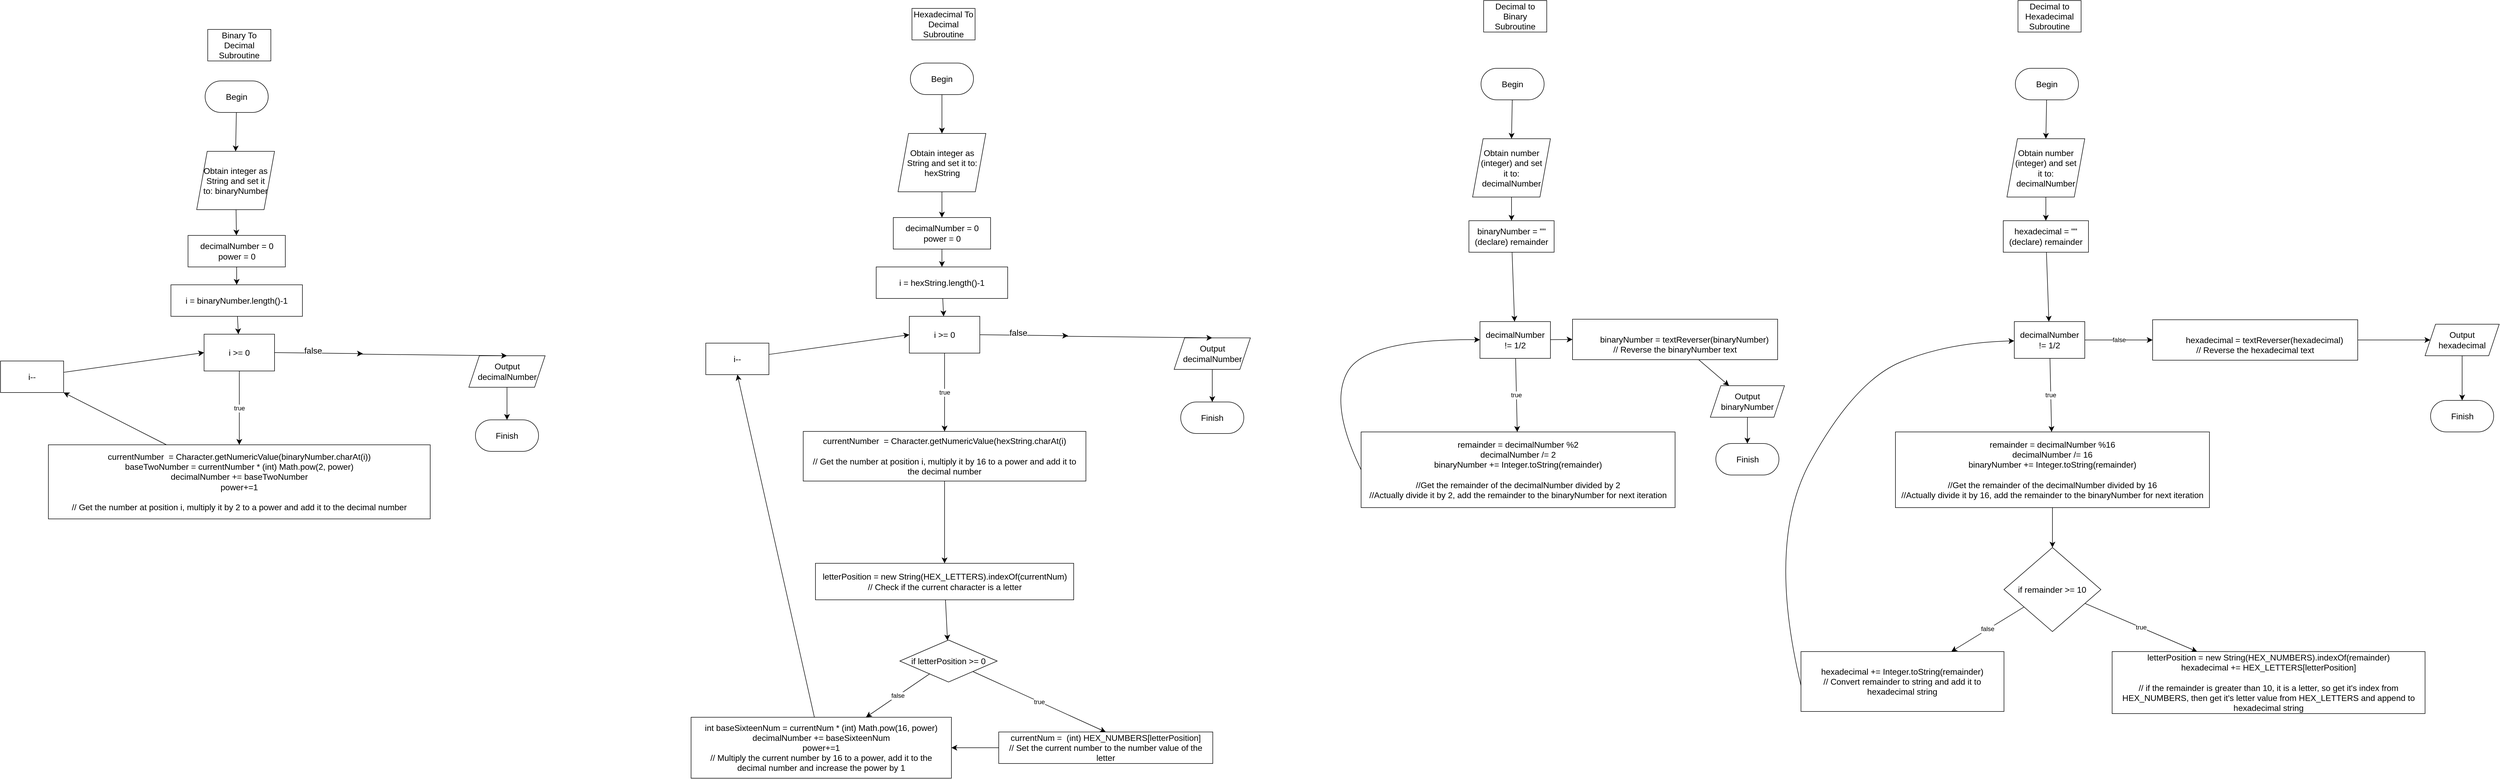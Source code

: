 <mxfile version="20.8.5" type="github">
  <diagram id="QGvk3yh6qzKKtQ3O9pUi" name="Page-1">
    <mxGraphModel dx="2202" dy="1348" grid="0" gridSize="10" guides="1" tooltips="1" connect="1" arrows="1" fold="1" page="0" pageScale="1" pageWidth="827" pageHeight="1169" math="0" shadow="0">
      <root>
        <mxCell id="0" />
        <mxCell id="1" parent="0" />
        <mxCell id="RWuzewwSkAC1oUChftIm-1" value="Binary To Decimal Subroutine" style="rounded=0;whiteSpace=wrap;html=1;fontSize=16;" vertex="1" parent="1">
          <mxGeometry x="121" y="-178" width="120" height="60" as="geometry" />
        </mxCell>
        <mxCell id="RWuzewwSkAC1oUChftIm-2" value="" style="edgeStyle=none;curved=1;rounded=0;orthogonalLoop=1;jettySize=auto;html=1;fontSize=12;startSize=8;endSize=8;entryX=0.5;entryY=0;entryDx=0;entryDy=0;" edge="1" parent="1" source="RWuzewwSkAC1oUChftIm-3" target="RWuzewwSkAC1oUChftIm-5">
          <mxGeometry relative="1" as="geometry">
            <mxPoint x="176" y="100" as="targetPoint" />
          </mxGeometry>
        </mxCell>
        <mxCell id="RWuzewwSkAC1oUChftIm-3" value="Begin" style="rounded=1;whiteSpace=wrap;html=1;fontSize=16;arcSize=50;" vertex="1" parent="1">
          <mxGeometry x="116" y="-80" width="120" height="60" as="geometry" />
        </mxCell>
        <mxCell id="RWuzewwSkAC1oUChftIm-4" value="" style="edgeStyle=none;curved=1;rounded=0;orthogonalLoop=1;jettySize=auto;html=1;fontSize=12;startSize=8;endSize=8;" edge="1" parent="1" source="RWuzewwSkAC1oUChftIm-5" target="RWuzewwSkAC1oUChftIm-14">
          <mxGeometry relative="1" as="geometry" />
        </mxCell>
        <mxCell id="RWuzewwSkAC1oUChftIm-5" value="Obtain integer as String and set it to: binaryNumber" style="shape=parallelogram;perimeter=parallelogramPerimeter;whiteSpace=wrap;html=1;fixedSize=1;fontSize=16;spacing=12;" vertex="1" parent="1">
          <mxGeometry x="100" y="54" width="148" height="111" as="geometry" />
        </mxCell>
        <mxCell id="RWuzewwSkAC1oUChftIm-6" value="true" style="edgeStyle=none;curved=1;rounded=0;orthogonalLoop=1;jettySize=auto;html=1;fontSize=12;startSize=8;endSize=8;" edge="1" parent="1" source="RWuzewwSkAC1oUChftIm-7" target="RWuzewwSkAC1oUChftIm-18">
          <mxGeometry relative="1" as="geometry" />
        </mxCell>
        <mxCell id="RWuzewwSkAC1oUChftIm-7" value="i &amp;gt;= 0" style="whiteSpace=wrap;html=1;fontSize=16;spacing=12;" vertex="1" parent="1">
          <mxGeometry x="114" y="402" width="134" height="70" as="geometry" />
        </mxCell>
        <mxCell id="RWuzewwSkAC1oUChftIm-8" value="" style="endArrow=classic;html=1;rounded=0;fontSize=12;startSize=8;endSize=8;curved=1;exitX=1;exitY=0.5;exitDx=0;exitDy=0;" edge="1" parent="1" source="RWuzewwSkAC1oUChftIm-7">
          <mxGeometry width="50" height="50" relative="1" as="geometry">
            <mxPoint x="148" y="294" as="sourcePoint" />
            <mxPoint x="416" y="439" as="targetPoint" />
          </mxGeometry>
        </mxCell>
        <mxCell id="RWuzewwSkAC1oUChftIm-9" value="false" style="edgeLabel;html=1;align=center;verticalAlign=middle;resizable=0;points=[];fontSize=16;" vertex="1" connectable="0" parent="RWuzewwSkAC1oUChftIm-8">
          <mxGeometry x="-0.135" y="5" relative="1" as="geometry">
            <mxPoint as="offset" />
          </mxGeometry>
        </mxCell>
        <mxCell id="RWuzewwSkAC1oUChftIm-10" value="" style="edgeStyle=none;curved=1;rounded=0;orthogonalLoop=1;jettySize=auto;html=1;fontSize=12;startSize=8;endSize=8;" edge="1" parent="1" source="RWuzewwSkAC1oUChftIm-11" target="RWuzewwSkAC1oUChftIm-21">
          <mxGeometry relative="1" as="geometry" />
        </mxCell>
        <mxCell id="RWuzewwSkAC1oUChftIm-11" value="Output decimalNumber" style="shape=parallelogram;perimeter=parallelogramPerimeter;whiteSpace=wrap;html=1;fixedSize=1;fontSize=16;spacing=12;" vertex="1" parent="1">
          <mxGeometry x="617.5" y="443" width="145" height="60" as="geometry" />
        </mxCell>
        <mxCell id="RWuzewwSkAC1oUChftIm-12" value="" style="endArrow=classic;html=1;rounded=0;fontSize=12;startSize=8;endSize=8;curved=1;entryX=0.5;entryY=0;entryDx=0;entryDy=0;" edge="1" parent="1" target="RWuzewwSkAC1oUChftIm-11">
          <mxGeometry width="50" height="50" relative="1" as="geometry">
            <mxPoint x="413" y="440" as="sourcePoint" />
            <mxPoint x="484" y="325" as="targetPoint" />
          </mxGeometry>
        </mxCell>
        <mxCell id="RWuzewwSkAC1oUChftIm-13" value="" style="edgeStyle=none;curved=1;rounded=0;orthogonalLoop=1;jettySize=auto;html=1;fontSize=12;startSize=8;endSize=8;" edge="1" parent="1" source="RWuzewwSkAC1oUChftIm-14" target="RWuzewwSkAC1oUChftIm-16">
          <mxGeometry relative="1" as="geometry" />
        </mxCell>
        <mxCell id="RWuzewwSkAC1oUChftIm-14" value="decimalNumber = 0&lt;br&gt;power = 0" style="whiteSpace=wrap;html=1;fontSize=16;spacing=12;" vertex="1" parent="1">
          <mxGeometry x="83.5" y="214" width="185" height="60" as="geometry" />
        </mxCell>
        <mxCell id="RWuzewwSkAC1oUChftIm-15" value="" style="edgeStyle=none;curved=1;rounded=0;orthogonalLoop=1;jettySize=auto;html=1;fontSize=12;startSize=8;endSize=8;" edge="1" parent="1" source="RWuzewwSkAC1oUChftIm-16" target="RWuzewwSkAC1oUChftIm-7">
          <mxGeometry relative="1" as="geometry" />
        </mxCell>
        <mxCell id="RWuzewwSkAC1oUChftIm-16" value="i = binaryNumber.length()-1" style="rounded=0;whiteSpace=wrap;html=1;fontSize=16;" vertex="1" parent="1">
          <mxGeometry x="51" y="308" width="250" height="60" as="geometry" />
        </mxCell>
        <mxCell id="RWuzewwSkAC1oUChftIm-17" value="" style="edgeStyle=none;curved=1;rounded=0;orthogonalLoop=1;jettySize=auto;html=1;fontSize=12;startSize=8;endSize=8;entryX=1;entryY=1;entryDx=0;entryDy=0;" edge="1" parent="1" source="RWuzewwSkAC1oUChftIm-18" target="RWuzewwSkAC1oUChftIm-20">
          <mxGeometry relative="1" as="geometry" />
        </mxCell>
        <mxCell id="RWuzewwSkAC1oUChftIm-18" value="currentNumber&amp;nbsp; = Character.getNumericValue(binaryNumber.charAt(i))&lt;br&gt;baseTwoNumber =&amp;nbsp;currentNumber * (int) Math.pow(2, power)&lt;br&gt;decimalNumber += baseTwoNumber&lt;br&gt;power+=1&lt;br&gt;&lt;br&gt;// Get the number at position i, multiply it by 2 to a power and add it to the decimal number" style="whiteSpace=wrap;html=1;fontSize=16;spacing=12;" vertex="1" parent="1">
          <mxGeometry x="-182" y="612.5" width="726" height="141" as="geometry" />
        </mxCell>
        <mxCell id="RWuzewwSkAC1oUChftIm-19" value="" style="edgeStyle=none;curved=1;rounded=0;orthogonalLoop=1;jettySize=auto;html=1;fontSize=12;startSize=8;endSize=8;entryX=0;entryY=0.5;entryDx=0;entryDy=0;" edge="1" parent="1" source="RWuzewwSkAC1oUChftIm-20" target="RWuzewwSkAC1oUChftIm-7">
          <mxGeometry relative="1" as="geometry">
            <mxPoint x="-147" y="387" as="targetPoint" />
          </mxGeometry>
        </mxCell>
        <mxCell id="RWuzewwSkAC1oUChftIm-20" value="i--" style="whiteSpace=wrap;html=1;fontSize=16;spacing=12;" vertex="1" parent="1">
          <mxGeometry x="-273" y="453" width="120" height="60" as="geometry" />
        </mxCell>
        <mxCell id="RWuzewwSkAC1oUChftIm-21" value="Finish" style="rounded=1;whiteSpace=wrap;html=1;fontSize=16;arcSize=50;" vertex="1" parent="1">
          <mxGeometry x="630" y="565" width="120" height="60" as="geometry" />
        </mxCell>
        <mxCell id="RWuzewwSkAC1oUChftIm-23" value="" style="edgeStyle=none;curved=1;rounded=0;orthogonalLoop=1;jettySize=auto;html=1;fontSize=12;startSize=8;endSize=8;entryX=0.5;entryY=0;entryDx=0;entryDy=0;" edge="1" parent="1" source="RWuzewwSkAC1oUChftIm-24" target="RWuzewwSkAC1oUChftIm-26">
          <mxGeometry relative="1" as="geometry">
            <mxPoint x="1517" y="66" as="targetPoint" />
          </mxGeometry>
        </mxCell>
        <mxCell id="RWuzewwSkAC1oUChftIm-24" value="Begin" style="rounded=1;whiteSpace=wrap;html=1;fontSize=16;arcSize=50;" vertex="1" parent="1">
          <mxGeometry x="1457" y="-114" width="120" height="60" as="geometry" />
        </mxCell>
        <mxCell id="RWuzewwSkAC1oUChftIm-25" value="" style="edgeStyle=none;curved=1;rounded=0;orthogonalLoop=1;jettySize=auto;html=1;fontSize=12;startSize=8;endSize=8;" edge="1" parent="1" source="RWuzewwSkAC1oUChftIm-26" target="RWuzewwSkAC1oUChftIm-35">
          <mxGeometry relative="1" as="geometry" />
        </mxCell>
        <mxCell id="RWuzewwSkAC1oUChftIm-26" value="Obtain integer as String and set it to: hexString" style="shape=parallelogram;perimeter=parallelogramPerimeter;whiteSpace=wrap;html=1;fixedSize=1;fontSize=16;spacing=12;" vertex="1" parent="1">
          <mxGeometry x="1433.5" y="20" width="167" height="111" as="geometry" />
        </mxCell>
        <mxCell id="RWuzewwSkAC1oUChftIm-27" value="true" style="edgeStyle=none;curved=1;rounded=0;orthogonalLoop=1;jettySize=auto;html=1;fontSize=12;startSize=8;endSize=8;" edge="1" parent="1" source="RWuzewwSkAC1oUChftIm-28" target="RWuzewwSkAC1oUChftIm-39">
          <mxGeometry relative="1" as="geometry" />
        </mxCell>
        <mxCell id="RWuzewwSkAC1oUChftIm-28" value="i &amp;gt;= 0" style="whiteSpace=wrap;html=1;fontSize=16;spacing=12;" vertex="1" parent="1">
          <mxGeometry x="1455" y="368" width="134" height="70" as="geometry" />
        </mxCell>
        <mxCell id="RWuzewwSkAC1oUChftIm-29" value="" style="endArrow=classic;html=1;rounded=0;fontSize=12;startSize=8;endSize=8;curved=1;exitX=1;exitY=0.5;exitDx=0;exitDy=0;" edge="1" parent="1" source="RWuzewwSkAC1oUChftIm-28">
          <mxGeometry width="50" height="50" relative="1" as="geometry">
            <mxPoint x="1489" y="260" as="sourcePoint" />
            <mxPoint x="1757" y="405" as="targetPoint" />
          </mxGeometry>
        </mxCell>
        <mxCell id="RWuzewwSkAC1oUChftIm-30" value="false" style="edgeLabel;html=1;align=center;verticalAlign=middle;resizable=0;points=[];fontSize=16;" vertex="1" connectable="0" parent="RWuzewwSkAC1oUChftIm-29">
          <mxGeometry x="-0.135" y="5" relative="1" as="geometry">
            <mxPoint as="offset" />
          </mxGeometry>
        </mxCell>
        <mxCell id="RWuzewwSkAC1oUChftIm-31" value="" style="edgeStyle=none;curved=1;rounded=0;orthogonalLoop=1;jettySize=auto;html=1;fontSize=12;startSize=8;endSize=8;" edge="1" parent="1" source="RWuzewwSkAC1oUChftIm-32" target="RWuzewwSkAC1oUChftIm-42">
          <mxGeometry relative="1" as="geometry" />
        </mxCell>
        <mxCell id="RWuzewwSkAC1oUChftIm-32" value="Output decimalNumber" style="shape=parallelogram;perimeter=parallelogramPerimeter;whiteSpace=wrap;html=1;fixedSize=1;fontSize=16;spacing=12;" vertex="1" parent="1">
          <mxGeometry x="1958.5" y="409" width="145" height="60" as="geometry" />
        </mxCell>
        <mxCell id="RWuzewwSkAC1oUChftIm-33" value="" style="endArrow=classic;html=1;rounded=0;fontSize=12;startSize=8;endSize=8;curved=1;entryX=0.5;entryY=0;entryDx=0;entryDy=0;" edge="1" parent="1" target="RWuzewwSkAC1oUChftIm-32">
          <mxGeometry width="50" height="50" relative="1" as="geometry">
            <mxPoint x="1754" y="406" as="sourcePoint" />
            <mxPoint x="1825" y="291" as="targetPoint" />
          </mxGeometry>
        </mxCell>
        <mxCell id="RWuzewwSkAC1oUChftIm-34" value="" style="edgeStyle=none;curved=1;rounded=0;orthogonalLoop=1;jettySize=auto;html=1;fontSize=12;startSize=8;endSize=8;" edge="1" parent="1" source="RWuzewwSkAC1oUChftIm-35" target="RWuzewwSkAC1oUChftIm-37">
          <mxGeometry relative="1" as="geometry" />
        </mxCell>
        <mxCell id="RWuzewwSkAC1oUChftIm-35" value="decimalNumber = 0&lt;br&gt;power = 0" style="whiteSpace=wrap;html=1;fontSize=16;spacing=12;" vertex="1" parent="1">
          <mxGeometry x="1424.5" y="180" width="185" height="60" as="geometry" />
        </mxCell>
        <mxCell id="RWuzewwSkAC1oUChftIm-36" value="" style="edgeStyle=none;curved=1;rounded=0;orthogonalLoop=1;jettySize=auto;html=1;fontSize=12;startSize=8;endSize=8;" edge="1" parent="1" source="RWuzewwSkAC1oUChftIm-37" target="RWuzewwSkAC1oUChftIm-28">
          <mxGeometry relative="1" as="geometry" />
        </mxCell>
        <mxCell id="RWuzewwSkAC1oUChftIm-37" value="i = hexString.length()-1" style="rounded=0;whiteSpace=wrap;html=1;fontSize=16;" vertex="1" parent="1">
          <mxGeometry x="1392" y="274" width="250" height="60" as="geometry" />
        </mxCell>
        <mxCell id="RWuzewwSkAC1oUChftIm-44" value="" style="edgeStyle=none;curved=1;rounded=0;orthogonalLoop=1;jettySize=auto;html=1;fontSize=12;startSize=8;endSize=8;" edge="1" parent="1" source="RWuzewwSkAC1oUChftIm-39" target="RWuzewwSkAC1oUChftIm-43">
          <mxGeometry relative="1" as="geometry" />
        </mxCell>
        <mxCell id="RWuzewwSkAC1oUChftIm-39" value="currentNumber&amp;nbsp; = Character.getNumericValue(hexString.charAt(i)&lt;br&gt;&lt;br&gt;// Get the number at position i, multiply it by 16 to a power and add it to the decimal number" style="whiteSpace=wrap;html=1;fontSize=16;spacing=12;" vertex="1" parent="1">
          <mxGeometry x="1253.25" y="587" width="537.5" height="94.5" as="geometry" />
        </mxCell>
        <mxCell id="RWuzewwSkAC1oUChftIm-40" value="" style="edgeStyle=none;curved=1;rounded=0;orthogonalLoop=1;jettySize=auto;html=1;fontSize=12;startSize=8;endSize=8;entryX=0;entryY=0.5;entryDx=0;entryDy=0;" edge="1" parent="1" source="RWuzewwSkAC1oUChftIm-41" target="RWuzewwSkAC1oUChftIm-28">
          <mxGeometry relative="1" as="geometry">
            <mxPoint x="1194" y="353" as="targetPoint" />
          </mxGeometry>
        </mxCell>
        <mxCell id="RWuzewwSkAC1oUChftIm-41" value="i--" style="whiteSpace=wrap;html=1;fontSize=16;spacing=12;" vertex="1" parent="1">
          <mxGeometry x="1068" y="419" width="120" height="60" as="geometry" />
        </mxCell>
        <mxCell id="RWuzewwSkAC1oUChftIm-42" value="Finish" style="rounded=1;whiteSpace=wrap;html=1;fontSize=16;arcSize=50;" vertex="1" parent="1">
          <mxGeometry x="1971" y="531" width="120" height="60" as="geometry" />
        </mxCell>
        <mxCell id="RWuzewwSkAC1oUChftIm-46" value="" style="edgeStyle=none;curved=1;rounded=0;orthogonalLoop=1;jettySize=auto;html=1;fontSize=12;startSize=8;endSize=8;" edge="1" parent="1" source="RWuzewwSkAC1oUChftIm-43" target="RWuzewwSkAC1oUChftIm-45">
          <mxGeometry relative="1" as="geometry" />
        </mxCell>
        <mxCell id="RWuzewwSkAC1oUChftIm-43" value="letterPosition = new String(HEX_LETTERS).indexOf(currentNum)&lt;br&gt;// Check if the current character is a letter" style="whiteSpace=wrap;html=1;fontSize=16;spacing=12;" vertex="1" parent="1">
          <mxGeometry x="1276.5" y="838" width="491" height="69.5" as="geometry" />
        </mxCell>
        <mxCell id="RWuzewwSkAC1oUChftIm-50" value="false" style="edgeStyle=none;curved=1;rounded=0;orthogonalLoop=1;jettySize=auto;html=1;fontSize=12;startSize=8;endSize=8;" edge="1" parent="1" source="RWuzewwSkAC1oUChftIm-45" target="RWuzewwSkAC1oUChftIm-49">
          <mxGeometry relative="1" as="geometry" />
        </mxCell>
        <mxCell id="RWuzewwSkAC1oUChftIm-45" value="if letterPosition &amp;gt;= 0" style="rhombus;whiteSpace=wrap;html=1;fontSize=16;spacing=12;" vertex="1" parent="1">
          <mxGeometry x="1437" y="984" width="185" height="80" as="geometry" />
        </mxCell>
        <mxCell id="RWuzewwSkAC1oUChftIm-52" value="" style="edgeStyle=none;curved=1;rounded=0;orthogonalLoop=1;jettySize=auto;html=1;fontSize=12;startSize=8;endSize=8;" edge="1" parent="1" source="RWuzewwSkAC1oUChftIm-47" target="RWuzewwSkAC1oUChftIm-49">
          <mxGeometry relative="1" as="geometry" />
        </mxCell>
        <mxCell id="RWuzewwSkAC1oUChftIm-47" value="&lt;div&gt;&lt;span style=&quot;background-color: initial;&quot;&gt;currentNum =&amp;nbsp; (int) HEX_NUMBERS[letterPosition]&lt;/span&gt;&lt;br&gt;&lt;/div&gt;&lt;div&gt;// Set the current number to the number value of the letter&lt;/div&gt;" style="whiteSpace=wrap;html=1;fontSize=16;spacing=12;" vertex="1" parent="1">
          <mxGeometry x="1625" y="1159" width="407" height="60" as="geometry" />
        </mxCell>
        <mxCell id="RWuzewwSkAC1oUChftIm-48" value="true" style="endArrow=classic;html=1;rounded=0;fontSize=12;startSize=8;endSize=8;curved=1;exitX=1;exitY=1;exitDx=0;exitDy=0;entryX=0.5;entryY=0;entryDx=0;entryDy=0;" edge="1" parent="1" source="RWuzewwSkAC1oUChftIm-45" target="RWuzewwSkAC1oUChftIm-47">
          <mxGeometry width="50" height="50" relative="1" as="geometry">
            <mxPoint x="1252" y="990" as="sourcePoint" />
            <mxPoint x="1302" y="940" as="targetPoint" />
          </mxGeometry>
        </mxCell>
        <mxCell id="RWuzewwSkAC1oUChftIm-49" value="&lt;div&gt;int baseSixteenNum = currentNum * (int) Math.pow(16, power)&lt;/div&gt;&lt;div&gt;&lt;span style=&quot;background-color: initial;&quot;&gt;decimalNumber += baseSixteenNum&lt;/span&gt;&lt;/div&gt;&lt;div&gt;&lt;span style=&quot;background-color: initial;&quot;&gt;power+=1&lt;/span&gt;&lt;/div&gt;&lt;div&gt;&lt;span style=&quot;background-color: initial;&quot;&gt;// Multiply the current number by 16 to a power, add it to the decimal number and increase the power by 1&lt;/span&gt;&lt;/div&gt;" style="whiteSpace=wrap;html=1;fontSize=16;spacing=12;" vertex="1" parent="1">
          <mxGeometry x="1040" y="1131" width="495" height="116" as="geometry" />
        </mxCell>
        <mxCell id="RWuzewwSkAC1oUChftIm-51" value="" style="endArrow=classic;html=1;rounded=0;fontSize=12;startSize=8;endSize=8;curved=1;entryX=0.5;entryY=1;entryDx=0;entryDy=0;" edge="1" parent="1" source="RWuzewwSkAC1oUChftIm-49" target="RWuzewwSkAC1oUChftIm-41">
          <mxGeometry width="50" height="50" relative="1" as="geometry">
            <mxPoint x="1109" y="1076" as="sourcePoint" />
            <mxPoint x="1159" y="1026" as="targetPoint" />
          </mxGeometry>
        </mxCell>
        <mxCell id="RWuzewwSkAC1oUChftIm-53" value="Hexadecimal To Decimal Subroutine" style="rounded=0;whiteSpace=wrap;html=1;fontSize=16;" vertex="1" parent="1">
          <mxGeometry x="1460" y="-218" width="120" height="60" as="geometry" />
        </mxCell>
        <mxCell id="RWuzewwSkAC1oUChftIm-76" value="" style="edgeStyle=none;curved=1;rounded=0;orthogonalLoop=1;jettySize=auto;html=1;fontSize=12;startSize=8;endSize=8;entryX=0.5;entryY=0;entryDx=0;entryDy=0;" edge="1" parent="1" source="RWuzewwSkAC1oUChftIm-77" target="RWuzewwSkAC1oUChftIm-79">
          <mxGeometry relative="1" as="geometry">
            <mxPoint x="2602" y="76" as="targetPoint" />
          </mxGeometry>
        </mxCell>
        <mxCell id="RWuzewwSkAC1oUChftIm-77" value="Begin" style="rounded=1;whiteSpace=wrap;html=1;fontSize=16;arcSize=50;" vertex="1" parent="1">
          <mxGeometry x="2542" y="-104" width="120" height="60" as="geometry" />
        </mxCell>
        <mxCell id="RWuzewwSkAC1oUChftIm-78" value="" style="edgeStyle=none;curved=1;rounded=0;orthogonalLoop=1;jettySize=auto;html=1;fontSize=12;startSize=8;endSize=8;" edge="1" parent="1" source="RWuzewwSkAC1oUChftIm-79" target="RWuzewwSkAC1oUChftIm-88">
          <mxGeometry relative="1" as="geometry" />
        </mxCell>
        <mxCell id="RWuzewwSkAC1oUChftIm-79" value="Obtain number (integer) and set it to: decimalNumber" style="shape=parallelogram;perimeter=parallelogramPerimeter;whiteSpace=wrap;html=1;fixedSize=1;fontSize=16;spacing=12;" vertex="1" parent="1">
          <mxGeometry x="2526" y="30" width="148" height="111" as="geometry" />
        </mxCell>
        <mxCell id="RWuzewwSkAC1oUChftIm-80" value="true" style="edgeStyle=none;curved=1;rounded=0;orthogonalLoop=1;jettySize=auto;html=1;fontSize=12;startSize=8;endSize=8;" edge="1" parent="1" source="RWuzewwSkAC1oUChftIm-81" target="RWuzewwSkAC1oUChftIm-92">
          <mxGeometry relative="1" as="geometry" />
        </mxCell>
        <mxCell id="RWuzewwSkAC1oUChftIm-147" style="edgeStyle=none;curved=1;rounded=0;orthogonalLoop=1;jettySize=auto;html=1;entryX=0;entryY=0.5;entryDx=0;entryDy=0;fontSize=12;startSize=8;endSize=8;" edge="1" parent="1" source="RWuzewwSkAC1oUChftIm-81" target="RWuzewwSkAC1oUChftIm-146">
          <mxGeometry relative="1" as="geometry" />
        </mxCell>
        <mxCell id="RWuzewwSkAC1oUChftIm-81" value="decimalNumber != 1/2" style="whiteSpace=wrap;html=1;fontSize=16;spacing=12;" vertex="1" parent="1">
          <mxGeometry x="2540" y="378" width="134" height="70" as="geometry" />
        </mxCell>
        <mxCell id="RWuzewwSkAC1oUChftIm-97" value="" style="edgeStyle=none;curved=1;rounded=0;orthogonalLoop=1;jettySize=auto;html=1;fontSize=12;startSize=8;endSize=8;" edge="1" parent="1" source="RWuzewwSkAC1oUChftIm-88" target="RWuzewwSkAC1oUChftIm-81">
          <mxGeometry relative="1" as="geometry" />
        </mxCell>
        <mxCell id="RWuzewwSkAC1oUChftIm-88" value="binaryNumber = &quot;&quot;&lt;br&gt;(declare) remainder" style="whiteSpace=wrap;html=1;fontSize=16;spacing=12;" vertex="1" parent="1">
          <mxGeometry x="2519" y="186" width="162" height="60" as="geometry" />
        </mxCell>
        <mxCell id="RWuzewwSkAC1oUChftIm-92" value="remainder = decimalNumber %2&lt;br&gt;decimalNumber /= 2&lt;br&gt;binaryNumber += Integer.toString(remainder)&lt;br&gt;&lt;br&gt;//Get the remainder of the decimalNumber divided by 2&lt;br&gt;//Actually divide it by 2, add the remainder to the binaryNumber for next iteration" style="whiteSpace=wrap;html=1;fontSize=16;spacing=12;" vertex="1" parent="1">
          <mxGeometry x="2314" y="588" width="597" height="144" as="geometry" />
        </mxCell>
        <mxCell id="RWuzewwSkAC1oUChftIm-95" value="Decimal to Binary Subroutine" style="rounded=0;whiteSpace=wrap;html=1;fontSize=16;" vertex="1" parent="1">
          <mxGeometry x="2547" y="-233" width="120" height="60" as="geometry" />
        </mxCell>
        <mxCell id="RWuzewwSkAC1oUChftIm-101" value="" style="curved=1;endArrow=classic;html=1;rounded=0;fontSize=12;startSize=8;endSize=8;exitX=0;exitY=0.5;exitDx=0;exitDy=0;" edge="1" parent="1" source="RWuzewwSkAC1oUChftIm-92" target="RWuzewwSkAC1oUChftIm-81">
          <mxGeometry width="50" height="50" relative="1" as="geometry">
            <mxPoint x="2316" y="524" as="sourcePoint" />
            <mxPoint x="2366" y="474" as="targetPoint" />
            <Array as="points">
              <mxPoint x="2253" y="535" />
              <mxPoint x="2324" y="411" />
            </Array>
          </mxGeometry>
        </mxCell>
        <mxCell id="RWuzewwSkAC1oUChftIm-118" value="" style="edgeStyle=none;curved=1;rounded=0;orthogonalLoop=1;jettySize=auto;html=1;fontSize=12;startSize=8;endSize=8;entryX=0.5;entryY=0;entryDx=0;entryDy=0;" edge="1" parent="1" source="RWuzewwSkAC1oUChftIm-119" target="RWuzewwSkAC1oUChftIm-121">
          <mxGeometry relative="1" as="geometry">
            <mxPoint x="3618" y="76" as="targetPoint" />
          </mxGeometry>
        </mxCell>
        <mxCell id="RWuzewwSkAC1oUChftIm-119" value="Begin" style="rounded=1;whiteSpace=wrap;html=1;fontSize=16;arcSize=50;" vertex="1" parent="1">
          <mxGeometry x="3558" y="-104" width="120" height="60" as="geometry" />
        </mxCell>
        <mxCell id="RWuzewwSkAC1oUChftIm-120" value="" style="edgeStyle=none;curved=1;rounded=0;orthogonalLoop=1;jettySize=auto;html=1;fontSize=12;startSize=8;endSize=8;" edge="1" parent="1" source="RWuzewwSkAC1oUChftIm-121" target="RWuzewwSkAC1oUChftIm-128">
          <mxGeometry relative="1" as="geometry" />
        </mxCell>
        <mxCell id="RWuzewwSkAC1oUChftIm-121" value="Obtain number (integer) and set it to: decimalNumber" style="shape=parallelogram;perimeter=parallelogramPerimeter;whiteSpace=wrap;html=1;fixedSize=1;fontSize=16;spacing=12;" vertex="1" parent="1">
          <mxGeometry x="3542" y="30" width="148" height="111" as="geometry" />
        </mxCell>
        <mxCell id="RWuzewwSkAC1oUChftIm-122" value="true" style="edgeStyle=none;curved=1;rounded=0;orthogonalLoop=1;jettySize=auto;html=1;fontSize=12;startSize=8;endSize=8;" edge="1" parent="1" source="RWuzewwSkAC1oUChftIm-124" target="RWuzewwSkAC1oUChftIm-129">
          <mxGeometry relative="1" as="geometry" />
        </mxCell>
        <mxCell id="RWuzewwSkAC1oUChftIm-140" value="false" style="edgeStyle=none;curved=1;rounded=0;orthogonalLoop=1;jettySize=auto;html=1;fontSize=12;startSize=8;endSize=8;" edge="1" parent="1" source="RWuzewwSkAC1oUChftIm-124" target="RWuzewwSkAC1oUChftIm-139">
          <mxGeometry relative="1" as="geometry" />
        </mxCell>
        <mxCell id="RWuzewwSkAC1oUChftIm-124" value="decimalNumber != 1/2" style="whiteSpace=wrap;html=1;fontSize=16;spacing=12;" vertex="1" parent="1">
          <mxGeometry x="3556" y="378" width="134" height="70" as="geometry" />
        </mxCell>
        <mxCell id="RWuzewwSkAC1oUChftIm-125" value="" style="edgeStyle=none;curved=1;rounded=0;orthogonalLoop=1;jettySize=auto;html=1;fontSize=12;startSize=8;endSize=8;" edge="1" parent="1" source="RWuzewwSkAC1oUChftIm-126" target="RWuzewwSkAC1oUChftIm-131">
          <mxGeometry relative="1" as="geometry" />
        </mxCell>
        <mxCell id="RWuzewwSkAC1oUChftIm-126" value="Output hexadecimal" style="shape=parallelogram;perimeter=parallelogramPerimeter;whiteSpace=wrap;html=1;fixedSize=1;fontSize=16;spacing=12;" vertex="1" parent="1">
          <mxGeometry x="4337" y="383" width="141" height="60" as="geometry" />
        </mxCell>
        <mxCell id="RWuzewwSkAC1oUChftIm-127" value="" style="edgeStyle=none;curved=1;rounded=0;orthogonalLoop=1;jettySize=auto;html=1;fontSize=12;startSize=8;endSize=8;" edge="1" parent="1" source="RWuzewwSkAC1oUChftIm-128" target="RWuzewwSkAC1oUChftIm-124">
          <mxGeometry relative="1" as="geometry" />
        </mxCell>
        <mxCell id="RWuzewwSkAC1oUChftIm-128" value="hexadecimal = &quot;&quot;&lt;br&gt;(declare) remainder" style="whiteSpace=wrap;html=1;fontSize=16;spacing=12;" vertex="1" parent="1">
          <mxGeometry x="3535" y="186" width="162" height="60" as="geometry" />
        </mxCell>
        <mxCell id="RWuzewwSkAC1oUChftIm-134" value="" style="edgeStyle=none;curved=1;rounded=0;orthogonalLoop=1;jettySize=auto;html=1;fontSize=12;startSize=8;endSize=8;" edge="1" parent="1" source="RWuzewwSkAC1oUChftIm-129" target="RWuzewwSkAC1oUChftIm-133">
          <mxGeometry relative="1" as="geometry" />
        </mxCell>
        <mxCell id="RWuzewwSkAC1oUChftIm-129" value="remainder = decimalNumber %16&lt;br&gt;decimalNumber /= 16&lt;br&gt;binaryNumber += Integer.toString(remainder)&lt;br&gt;&lt;br&gt;//Get the remainder of the decimalNumber divided by 16&lt;br&gt;//Actually divide it by 16, add the remainder to the binaryNumber for next iteration" style="whiteSpace=wrap;html=1;fontSize=16;spacing=12;" vertex="1" parent="1">
          <mxGeometry x="3330" y="588" width="597" height="144" as="geometry" />
        </mxCell>
        <mxCell id="RWuzewwSkAC1oUChftIm-130" value="Decimal to Hexadecimal Subroutine" style="rounded=0;whiteSpace=wrap;html=1;fontSize=16;" vertex="1" parent="1">
          <mxGeometry x="3563" y="-233" width="120" height="60" as="geometry" />
        </mxCell>
        <mxCell id="RWuzewwSkAC1oUChftIm-131" value="Finish" style="rounded=1;whiteSpace=wrap;html=1;fontSize=16;arcSize=50;" vertex="1" parent="1">
          <mxGeometry x="4347.5" y="528" width="120" height="60" as="geometry" />
        </mxCell>
        <mxCell id="RWuzewwSkAC1oUChftIm-132" value="" style="curved=1;endArrow=classic;html=1;rounded=0;fontSize=12;startSize=8;endSize=8;exitX=0.003;exitY=0.607;exitDx=0;exitDy=0;exitPerimeter=0;" edge="1" parent="1" source="RWuzewwSkAC1oUChftIm-137" target="RWuzewwSkAC1oUChftIm-124">
          <mxGeometry width="50" height="50" relative="1" as="geometry">
            <mxPoint x="3332" y="524" as="sourcePoint" />
            <mxPoint x="3382" y="474" as="targetPoint" />
            <Array as="points">
              <mxPoint x="3084" y="798" />
              <mxPoint x="3252" y="492" />
              <mxPoint x="3428" y="418" />
            </Array>
          </mxGeometry>
        </mxCell>
        <mxCell id="RWuzewwSkAC1oUChftIm-136" value="true" style="edgeStyle=none;curved=1;rounded=0;orthogonalLoop=1;jettySize=auto;html=1;fontSize=12;startSize=8;endSize=8;" edge="1" parent="1" source="RWuzewwSkAC1oUChftIm-133" target="RWuzewwSkAC1oUChftIm-135">
          <mxGeometry relative="1" as="geometry">
            <Array as="points">
              <mxPoint x="3793" y="958" />
            </Array>
          </mxGeometry>
        </mxCell>
        <mxCell id="RWuzewwSkAC1oUChftIm-138" value="false" style="edgeStyle=none;curved=1;rounded=0;orthogonalLoop=1;jettySize=auto;html=1;fontSize=12;startSize=8;endSize=8;" edge="1" parent="1" source="RWuzewwSkAC1oUChftIm-133" target="RWuzewwSkAC1oUChftIm-137">
          <mxGeometry relative="1" as="geometry" />
        </mxCell>
        <mxCell id="RWuzewwSkAC1oUChftIm-133" value="if remainder &amp;gt;= 10" style="rhombus;whiteSpace=wrap;html=1;fontSize=16;spacing=12;" vertex="1" parent="1">
          <mxGeometry x="3536.38" y="808" width="184.25" height="160" as="geometry" />
        </mxCell>
        <mxCell id="RWuzewwSkAC1oUChftIm-135" value="letterPosition =&amp;nbsp;new String(HEX_NUMBERS).indexOf(remainder)&lt;br&gt;hexadecimal += HEX_LETTERS[letterPosition]&lt;br&gt;&lt;br&gt;// if the remainder is greater than 10, it is a letter, so get it&#39;s index from HEX_NUMBERS, then get it&#39;s letter value from HEX_LETTERS and append to hexadecimal string" style="whiteSpace=wrap;html=1;fontSize=16;spacing=12;" vertex="1" parent="1">
          <mxGeometry x="3742" y="1006" width="595" height="118" as="geometry" />
        </mxCell>
        <mxCell id="RWuzewwSkAC1oUChftIm-137" value="hexadecimal += Integer.toString(remainder)&lt;br&gt;// Convert remainder to string and add it to hexadecimal string" style="whiteSpace=wrap;html=1;fontSize=16;spacing=12;" vertex="1" parent="1">
          <mxGeometry x="3150.37" y="1006" width="386.01" height="114" as="geometry" />
        </mxCell>
        <mxCell id="RWuzewwSkAC1oUChftIm-141" style="edgeStyle=none;curved=1;rounded=0;orthogonalLoop=1;jettySize=auto;html=1;fontSize=12;startSize=8;endSize=8;" edge="1" parent="1" source="RWuzewwSkAC1oUChftIm-139" target="RWuzewwSkAC1oUChftIm-126">
          <mxGeometry relative="1" as="geometry" />
        </mxCell>
        <mxCell id="RWuzewwSkAC1oUChftIm-139" value="&lt;div&gt;&lt;br&gt;&lt;/div&gt;&lt;div&gt;&amp;nbsp; &amp;nbsp; &amp;nbsp; &amp;nbsp; hexadecimal = textReverser(hexadecimal)&lt;/div&gt;&lt;div&gt;// Reverse the hexadecimal text&lt;/div&gt;" style="whiteSpace=wrap;html=1;fontSize=16;spacing=12;" vertex="1" parent="1">
          <mxGeometry x="3819" y="374.5" width="390" height="77" as="geometry" />
        </mxCell>
        <mxCell id="RWuzewwSkAC1oUChftIm-142" value="" style="edgeStyle=none;curved=1;rounded=0;orthogonalLoop=1;jettySize=auto;html=1;fontSize=12;startSize=8;endSize=8;" edge="1" parent="1" source="RWuzewwSkAC1oUChftIm-143" target="RWuzewwSkAC1oUChftIm-144">
          <mxGeometry relative="1" as="geometry" />
        </mxCell>
        <mxCell id="RWuzewwSkAC1oUChftIm-143" value="Output binaryNumber" style="shape=parallelogram;perimeter=parallelogramPerimeter;whiteSpace=wrap;html=1;fixedSize=1;fontSize=16;spacing=12;" vertex="1" parent="1">
          <mxGeometry x="2978" y="500" width="141" height="60" as="geometry" />
        </mxCell>
        <mxCell id="RWuzewwSkAC1oUChftIm-144" value="Finish" style="rounded=1;whiteSpace=wrap;html=1;fontSize=16;arcSize=50;" vertex="1" parent="1">
          <mxGeometry x="2988.5" y="610" width="120" height="60" as="geometry" />
        </mxCell>
        <mxCell id="RWuzewwSkAC1oUChftIm-145" style="edgeStyle=none;curved=1;rounded=0;orthogonalLoop=1;jettySize=auto;html=1;fontSize=12;startSize=8;endSize=8;" edge="1" parent="1" source="RWuzewwSkAC1oUChftIm-146" target="RWuzewwSkAC1oUChftIm-143">
          <mxGeometry relative="1" as="geometry" />
        </mxCell>
        <mxCell id="RWuzewwSkAC1oUChftIm-146" value="&lt;div&gt;&lt;br&gt;&lt;/div&gt;&lt;div&gt;&amp;nbsp; &amp;nbsp; &amp;nbsp; &amp;nbsp; binaryNumber = textReverser(binaryNumber)&lt;/div&gt;&lt;div&gt;// Reverse the binaryNumber text&lt;/div&gt;" style="whiteSpace=wrap;html=1;fontSize=16;spacing=12;" vertex="1" parent="1">
          <mxGeometry x="2716" y="373.5" width="390" height="77" as="geometry" />
        </mxCell>
      </root>
    </mxGraphModel>
  </diagram>
</mxfile>
